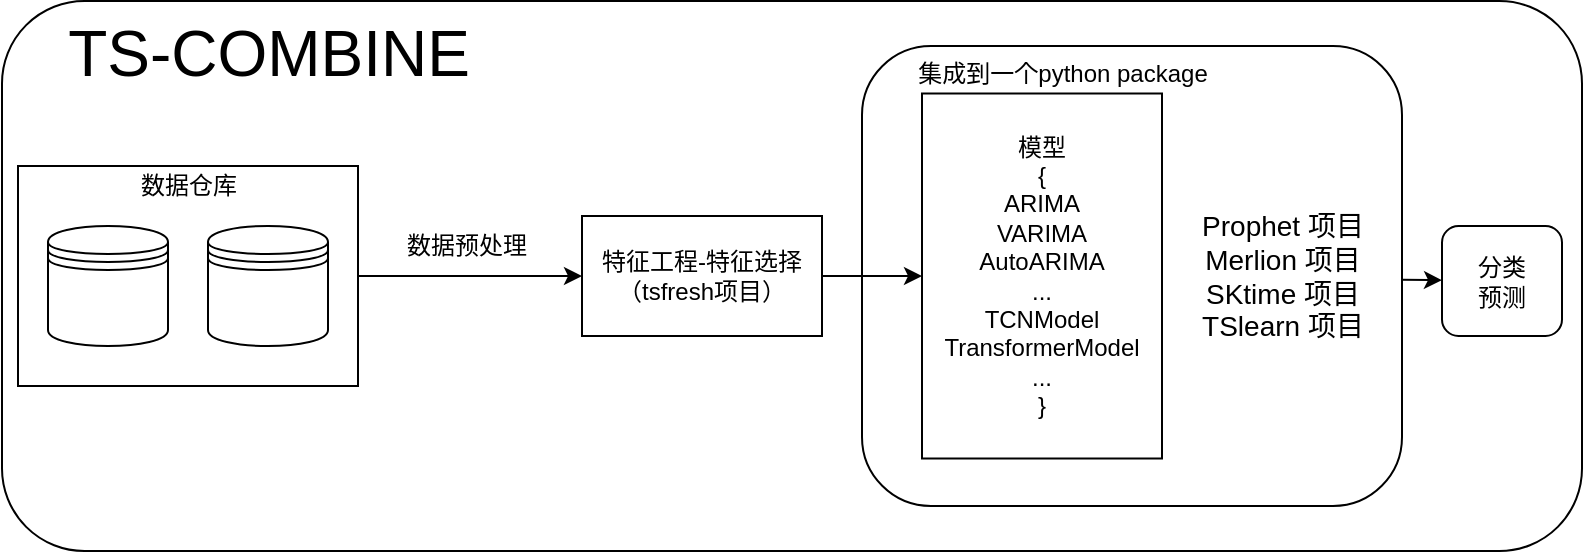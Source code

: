 <mxfile>
    <diagram id="-OHtUdFjwsbj-IQPhT8J" name="Page-1">
        <mxGraphModel dx="2864" dy="1142" grid="1" gridSize="10" guides="1" tooltips="1" connect="1" arrows="1" fold="1" page="1" pageScale="1" pageWidth="850" pageHeight="1100" math="0" shadow="0">
            <root>
                <mxCell id="0"/>
                <mxCell id="1" parent="0"/>
                <mxCell id="17" value="" style="rounded=1;whiteSpace=wrap;html=1;fontSize=14;" parent="1" vertex="1">
                    <mxGeometry x="-30" y="297.5" width="790" height="275" as="geometry"/>
                </mxCell>
                <mxCell id="16" value="" style="edgeStyle=none;html=1;fontSize=14;" parent="1" source="13" target="15" edge="1">
                    <mxGeometry relative="1" as="geometry"/>
                </mxCell>
                <mxCell id="13" value="" style="rounded=1;whiteSpace=wrap;html=1;" parent="1" vertex="1">
                    <mxGeometry x="400" y="320" width="270" height="230" as="geometry"/>
                </mxCell>
                <mxCell id="10" value="" style="edgeStyle=none;html=1;" parent="1" source="6" target="9" edge="1">
                    <mxGeometry relative="1" as="geometry"/>
                </mxCell>
                <mxCell id="6" value="" style="rounded=0;whiteSpace=wrap;html=1;" parent="1" vertex="1">
                    <mxGeometry x="-22" y="380" width="170" height="110" as="geometry"/>
                </mxCell>
                <mxCell id="2" value="" style="shape=datastore;whiteSpace=wrap;html=1;" parent="1" vertex="1">
                    <mxGeometry x="-7" y="410" width="60" height="60" as="geometry"/>
                </mxCell>
                <mxCell id="3" value="" style="shape=datastore;whiteSpace=wrap;html=1;" parent="1" vertex="1">
                    <mxGeometry x="73" y="410" width="60" height="60" as="geometry"/>
                </mxCell>
                <mxCell id="8" value="数据仓库" style="text;html=1;align=center;verticalAlign=middle;resizable=0;points=[];autosize=1;strokeColor=none;fillColor=none;" parent="1" vertex="1">
                    <mxGeometry x="33" y="380" width="60" height="20" as="geometry"/>
                </mxCell>
                <mxCell id="12" value="" style="edgeStyle=none;html=1;" parent="1" source="9" target="11" edge="1">
                    <mxGeometry relative="1" as="geometry"/>
                </mxCell>
                <mxCell id="9" value="特征工程-特征选择&lt;br&gt;（tsfresh项目）" style="rounded=0;whiteSpace=wrap;html=1;" parent="1" vertex="1">
                    <mxGeometry x="260" y="405" width="120" height="60" as="geometry"/>
                </mxCell>
                <mxCell id="11" value="模型&lt;br&gt;{&lt;br&gt;ARIMA&lt;br&gt;VARIMA&lt;br&gt;AutoARIMA&lt;br&gt;...&lt;br&gt;TCNModel&lt;br&gt;TransformerModel&lt;br&gt;...&lt;br&gt;}" style="whiteSpace=wrap;html=1;rounded=0;" parent="1" vertex="1">
                    <mxGeometry x="430" y="343.75" width="120" height="182.5" as="geometry"/>
                </mxCell>
                <mxCell id="14" value="Prophet 项目&lt;br style=&quot;font-size: 14px&quot;&gt;Merlion 项目&lt;br&gt;SKtime 项目&lt;br style=&quot;font-size: 14px&quot;&gt;TSlearn 项目" style="text;html=1;align=center;verticalAlign=middle;resizable=0;points=[];autosize=1;strokeColor=none;fillColor=none;fontSize=14;" parent="1" vertex="1">
                    <mxGeometry x="560" y="400" width="100" height="70" as="geometry"/>
                </mxCell>
                <mxCell id="15" value="分类&lt;br&gt;预测" style="whiteSpace=wrap;html=1;rounded=1;" parent="1" vertex="1">
                    <mxGeometry x="690" y="410" width="60" height="55" as="geometry"/>
                </mxCell>
                <mxCell id="18" value="TS-COMBINE" style="text;html=1;align=center;verticalAlign=middle;resizable=0;points=[];autosize=1;strokeColor=none;fillColor=none;fontSize=32;" parent="1" vertex="1">
                    <mxGeometry x="-7" y="303.75" width="220" height="40" as="geometry"/>
                </mxCell>
                <mxCell id="19" value="集成到一个python package" style="text;html=1;align=center;verticalAlign=middle;resizable=0;points=[];autosize=1;strokeColor=none;fillColor=none;" parent="1" vertex="1">
                    <mxGeometry x="420" y="323.75" width="160" height="20" as="geometry"/>
                </mxCell>
                <mxCell id="20" value="数据预处理" style="text;html=1;align=center;verticalAlign=middle;resizable=0;points=[];autosize=1;strokeColor=none;fillColor=none;" vertex="1" parent="1">
                    <mxGeometry x="162" y="410" width="80" height="20" as="geometry"/>
                </mxCell>
            </root>
        </mxGraphModel>
    </diagram>
</mxfile>